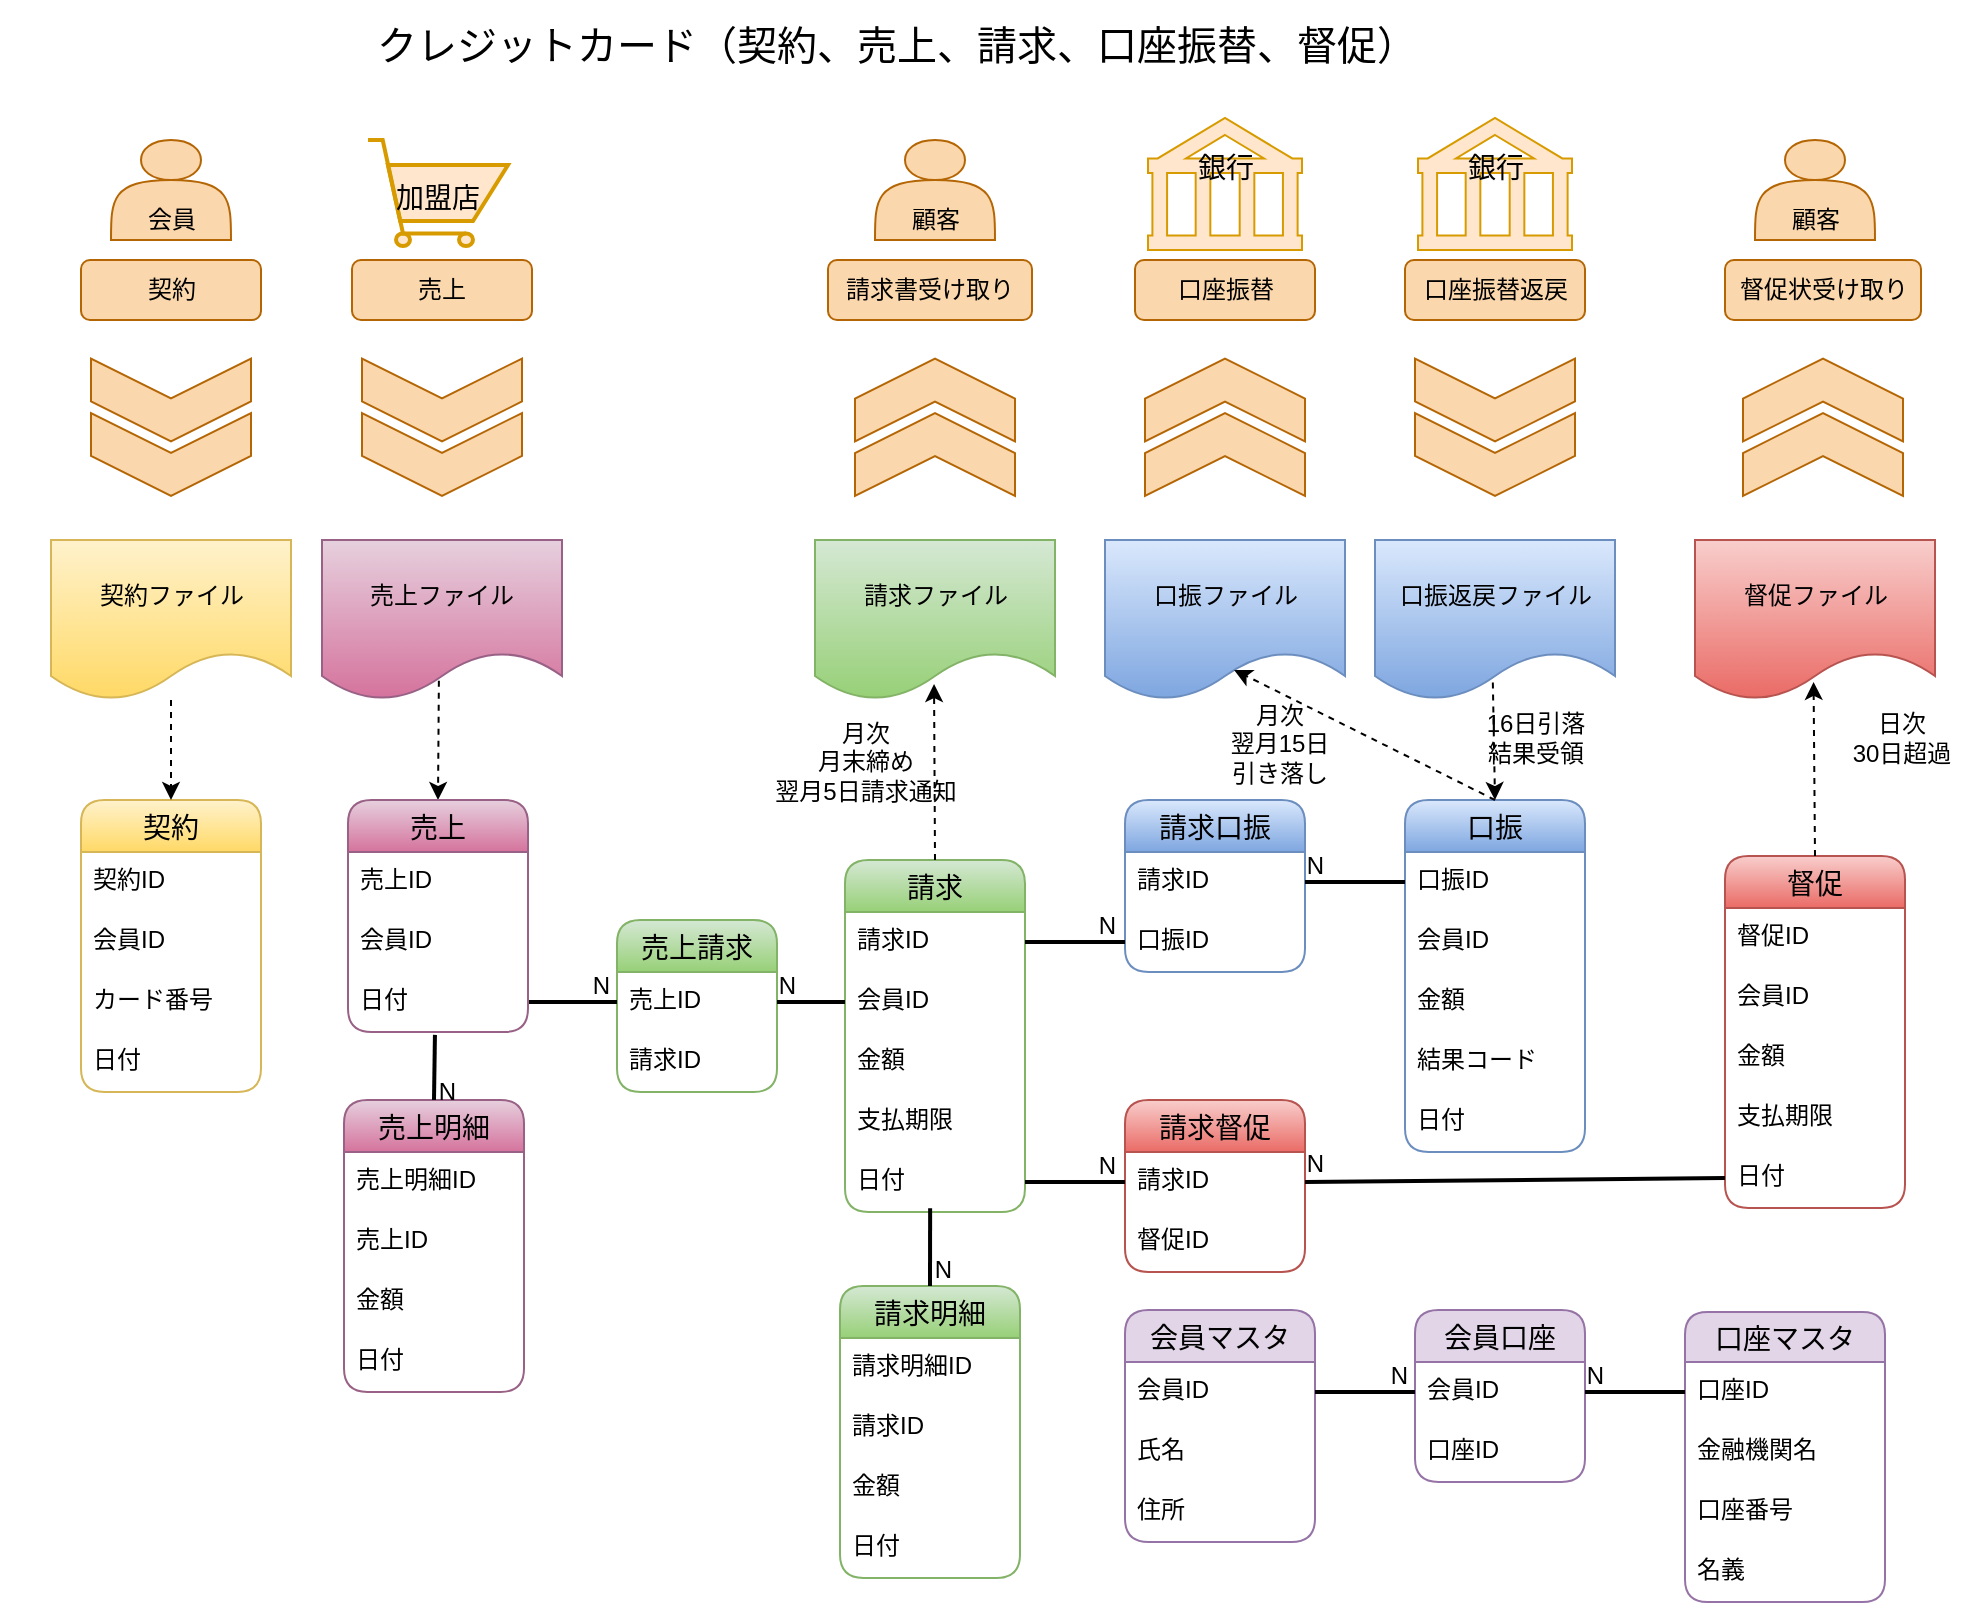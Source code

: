 <mxfile>
    <diagram id="yGmV4a3jAjI65rgRJ6Fj" name="Page-1">
        <mxGraphModel dx="1857" dy="509" grid="0" gridSize="10" guides="1" tooltips="1" connect="1" arrows="1" fold="1" page="1" pageScale="1" pageWidth="1100" pageHeight="850" background="#FFFFFF" math="0" shadow="0">
            <root>
                <mxCell id="0"/>
                <mxCell id="1" parent="0"/>
                <mxCell id="2" value="契約" style="swimlane;fontStyle=0;childLayout=stackLayout;horizontal=1;startSize=26;horizontalStack=0;resizeParent=1;resizeParentMax=0;resizeLast=0;collapsible=1;marginBottom=0;align=center;fontSize=14;rounded=1;fillColor=#fff2cc;gradientColor=#ffd966;strokeColor=#d6b656;fontColor=#000000;" parent="1" vertex="1">
                    <mxGeometry x="37.5" y="418" width="90" height="146" as="geometry"/>
                </mxCell>
                <mxCell id="3" value="契約ID&#xa;" style="text;spacingLeft=4;spacingRight=4;overflow=hidden;rotatable=0;points=[[0,0.5],[1,0.5]];portConstraint=eastwest;fontSize=12;rounded=1;fontColor=#000000;" parent="2" vertex="1">
                    <mxGeometry y="26" width="90" height="30" as="geometry"/>
                </mxCell>
                <mxCell id="152" value="会員ID" style="text;spacingLeft=4;spacingRight=4;overflow=hidden;rotatable=0;points=[[0,0.5],[1,0.5]];portConstraint=eastwest;fontSize=12;rounded=1;fontColor=#000000;" parent="2" vertex="1">
                    <mxGeometry y="56" width="90" height="30" as="geometry"/>
                </mxCell>
                <mxCell id="179" value="カード番号" style="text;spacingLeft=4;spacingRight=4;overflow=hidden;rotatable=0;points=[[0,0.5],[1,0.5]];portConstraint=eastwest;fontSize=12;rounded=1;fontColor=#000000;" parent="2" vertex="1">
                    <mxGeometry y="86" width="90" height="30" as="geometry"/>
                </mxCell>
                <mxCell id="21" value="日付" style="text;spacingLeft=4;spacingRight=4;overflow=hidden;rotatable=0;points=[[0,0.5],[1,0.5]];portConstraint=eastwest;fontSize=12;rounded=1;fontColor=#000000;" parent="2" vertex="1">
                    <mxGeometry y="116" width="90" height="30" as="geometry"/>
                </mxCell>
                <mxCell id="13" value="売上請求" style="swimlane;fontStyle=0;childLayout=stackLayout;horizontal=1;startSize=26;horizontalStack=0;resizeParent=1;resizeParentMax=0;resizeLast=0;collapsible=1;marginBottom=0;align=center;fontSize=14;rounded=1;fillColor=#d5e8d4;gradientColor=#97d077;strokeColor=#82b366;fontColor=#000000;" parent="1" vertex="1">
                    <mxGeometry x="305.5" y="478" width="80" height="86" as="geometry"/>
                </mxCell>
                <mxCell id="14" value="売上ID" style="text;strokeColor=none;fillColor=none;spacingLeft=4;spacingRight=4;overflow=hidden;rotatable=0;points=[[0,0.5],[1,0.5]];portConstraint=eastwest;fontSize=12;rounded=1;fontColor=#000000;" parent="13" vertex="1">
                    <mxGeometry y="26" width="80" height="30" as="geometry"/>
                </mxCell>
                <mxCell id="15" value="請求ID" style="text;strokeColor=none;fillColor=none;spacingLeft=4;spacingRight=4;overflow=hidden;rotatable=0;points=[[0,0.5],[1,0.5]];portConstraint=eastwest;fontSize=12;rounded=1;fontColor=#000000;" parent="13" vertex="1">
                    <mxGeometry y="56" width="80" height="30" as="geometry"/>
                </mxCell>
                <mxCell id="17" value="請求" style="swimlane;fontStyle=0;childLayout=stackLayout;horizontal=1;startSize=26;horizontalStack=0;resizeParent=1;resizeParentMax=0;resizeLast=0;collapsible=1;marginBottom=0;align=center;fontSize=14;rounded=1;fillColor=#d5e8d4;gradientColor=#97d077;strokeColor=#82b366;fontColor=#000000;" parent="1" vertex="1">
                    <mxGeometry x="419.5" y="448" width="90" height="176" as="geometry"/>
                </mxCell>
                <mxCell id="18" value="請求ID" style="text;strokeColor=none;fillColor=none;spacingLeft=4;spacingRight=4;overflow=hidden;rotatable=0;points=[[0,0.5],[1,0.5]];portConstraint=eastwest;fontSize=12;rounded=1;fontColor=#000000;" parent="17" vertex="1">
                    <mxGeometry y="26" width="90" height="30" as="geometry"/>
                </mxCell>
                <mxCell id="71" value="会員ID" style="text;strokeColor=none;fillColor=none;spacingLeft=4;spacingRight=4;overflow=hidden;rotatable=0;points=[[0,0.5],[1,0.5]];portConstraint=eastwest;fontSize=12;rounded=1;fontColor=#000000;" parent="17" vertex="1">
                    <mxGeometry y="56" width="90" height="30" as="geometry"/>
                </mxCell>
                <mxCell id="72" value="金額" style="text;strokeColor=none;fillColor=none;spacingLeft=4;spacingRight=4;overflow=hidden;rotatable=0;points=[[0,0.5],[1,0.5]];portConstraint=eastwest;fontSize=12;rounded=1;fontColor=#000000;" parent="17" vertex="1">
                    <mxGeometry y="86" width="90" height="30" as="geometry"/>
                </mxCell>
                <mxCell id="74" value="支払期限" style="text;strokeColor=none;fillColor=none;spacingLeft=4;spacingRight=4;overflow=hidden;rotatable=0;points=[[0,0.5],[1,0.5]];portConstraint=eastwest;fontSize=12;rounded=1;fontColor=#000000;" parent="17" vertex="1">
                    <mxGeometry y="116" width="90" height="30" as="geometry"/>
                </mxCell>
                <mxCell id="19" value="日付" style="text;strokeColor=none;fillColor=none;spacingLeft=4;spacingRight=4;overflow=hidden;rotatable=0;points=[[0,0.5],[1,0.5]];portConstraint=eastwest;fontSize=12;rounded=1;fontColor=#000000;" parent="17" vertex="1">
                    <mxGeometry y="146" width="90" height="30" as="geometry"/>
                </mxCell>
                <mxCell id="27" value="口振" style="swimlane;fontStyle=0;childLayout=stackLayout;horizontal=1;startSize=26;horizontalStack=0;resizeParent=1;resizeParentMax=0;resizeLast=0;collapsible=1;marginBottom=0;align=center;fontSize=14;rounded=1;fillColor=#dae8fc;gradientColor=#7ea6e0;strokeColor=#6c8ebf;fontColor=#000000;" parent="1" vertex="1">
                    <mxGeometry x="699.5" y="418" width="90" height="176" as="geometry"/>
                </mxCell>
                <mxCell id="28" value="口振ID" style="text;strokeColor=none;fillColor=none;spacingLeft=4;spacingRight=4;overflow=hidden;rotatable=0;points=[[0,0.5],[1,0.5]];portConstraint=eastwest;fontSize=12;rounded=1;fontColor=#000000;" parent="27" vertex="1">
                    <mxGeometry y="26" width="90" height="30" as="geometry"/>
                </mxCell>
                <mxCell id="73" value="会員ID" style="text;strokeColor=none;fillColor=none;spacingLeft=4;spacingRight=4;overflow=hidden;rotatable=0;points=[[0,0.5],[1,0.5]];portConstraint=eastwest;fontSize=12;rounded=1;fontColor=#000000;" parent="27" vertex="1">
                    <mxGeometry y="56" width="90" height="30" as="geometry"/>
                </mxCell>
                <mxCell id="29" value="金額" style="text;strokeColor=none;fillColor=none;spacingLeft=4;spacingRight=4;overflow=hidden;rotatable=0;points=[[0,0.5],[1,0.5]];portConstraint=eastwest;fontSize=12;rounded=1;fontColor=#000000;" parent="27" vertex="1">
                    <mxGeometry y="86" width="90" height="30" as="geometry"/>
                </mxCell>
                <mxCell id="164" value="結果コード" style="text;strokeColor=none;fillColor=none;spacingLeft=4;spacingRight=4;overflow=hidden;rotatable=0;points=[[0,0.5],[1,0.5]];portConstraint=eastwest;fontSize=12;rounded=1;fontColor=#000000;" parent="27" vertex="1">
                    <mxGeometry y="116" width="90" height="30" as="geometry"/>
                </mxCell>
                <mxCell id="30" value="日付" style="text;strokeColor=none;fillColor=none;spacingLeft=4;spacingRight=4;overflow=hidden;rotatable=0;points=[[0,0.5],[1,0.5]];portConstraint=eastwest;fontSize=12;rounded=1;fontColor=#000000;" parent="27" vertex="1">
                    <mxGeometry y="146" width="90" height="30" as="geometry"/>
                </mxCell>
                <mxCell id="32" value="会員マスタ" style="swimlane;fontStyle=0;childLayout=stackLayout;horizontal=1;startSize=26;horizontalStack=0;resizeParent=1;resizeParentMax=0;resizeLast=0;collapsible=1;marginBottom=0;align=center;fontSize=14;rounded=1;strokeColor=#9673a6;fillColor=#e1d5e7;fontColor=#000000;" parent="1" vertex="1">
                    <mxGeometry x="559.5" y="673" width="95" height="116" as="geometry"/>
                </mxCell>
                <mxCell id="33" value="会員ID" style="text;strokeColor=none;fillColor=none;spacingLeft=4;spacingRight=4;overflow=hidden;rotatable=0;points=[[0,0.5],[1,0.5]];portConstraint=eastwest;fontSize=12;rounded=1;fontColor=#000000;" parent="32" vertex="1">
                    <mxGeometry y="26" width="95" height="30" as="geometry"/>
                </mxCell>
                <mxCell id="122" value="氏名" style="text;strokeColor=none;fillColor=none;spacingLeft=4;spacingRight=4;overflow=hidden;rotatable=0;points=[[0,0.5],[1,0.5]];portConstraint=eastwest;fontSize=12;rounded=1;fontColor=#000000;" parent="32" vertex="1">
                    <mxGeometry y="56" width="95" height="30" as="geometry"/>
                </mxCell>
                <mxCell id="34" value="住所" style="text;strokeColor=none;fillColor=none;spacingLeft=4;spacingRight=4;overflow=hidden;rotatable=0;points=[[0,0.5],[1,0.5]];portConstraint=eastwest;fontSize=12;rounded=1;fontColor=#000000;" parent="32" vertex="1">
                    <mxGeometry y="86" width="95" height="30" as="geometry"/>
                </mxCell>
                <mxCell id="45" style="edgeStyle=none;rounded=1;html=1;entryX=0.5;entryY=0;entryDx=0;entryDy=0;dashed=1;fontColor=#000000;strokeColor=#000000;" parent="1" source="42" target="2" edge="1">
                    <mxGeometry relative="1" as="geometry"/>
                </mxCell>
                <mxCell id="42" value="契約ファイル" style="shape=document;whiteSpace=wrap;html=1;boundedLbl=1;rounded=1;fillColor=#fff2cc;gradientColor=#ffd966;strokeColor=#d6b656;fontColor=#000000;" parent="1" vertex="1">
                    <mxGeometry x="22.5" y="288" width="120" height="80" as="geometry"/>
                </mxCell>
                <mxCell id="43" value="請求ファイル" style="shape=document;whiteSpace=wrap;html=1;boundedLbl=1;rounded=1;fillColor=#d5e8d4;gradientColor=#97d077;strokeColor=#82b366;fontColor=#000000;" parent="1" vertex="1">
                    <mxGeometry x="404.5" y="288" width="120" height="80" as="geometry"/>
                </mxCell>
                <mxCell id="44" value="口振返戻ファイル" style="shape=document;whiteSpace=wrap;html=1;boundedLbl=1;rounded=1;fillColor=#dae8fc;gradientColor=#7ea6e0;strokeColor=#6c8ebf;fontColor=#000000;" parent="1" vertex="1">
                    <mxGeometry x="684.5" y="288" width="120" height="80" as="geometry"/>
                </mxCell>
                <mxCell id="51" value="" style="endArrow=none;html=1;rounded=0;exitX=0;exitY=0.5;exitDx=0;exitDy=0;entryX=1;entryY=0.5;entryDx=0;entryDy=0;fontColor=#000000;strokeWidth=2;strokeColor=#000000;" parent="1" source="71" target="14" edge="1">
                    <mxGeometry relative="1" as="geometry">
                        <mxPoint x="509.5" y="460.41" as="sourcePoint"/>
                        <mxPoint x="449.5" y="460.41" as="targetPoint"/>
                    </mxGeometry>
                </mxCell>
                <mxCell id="52" value="N" style="resizable=0;html=1;align=right;verticalAlign=bottom;rounded=1;direction=south;fontColor=#000000;" parent="51" connectable="0" vertex="1">
                    <mxGeometry x="1" relative="1" as="geometry">
                        <mxPoint x="10" as="offset"/>
                    </mxGeometry>
                </mxCell>
                <mxCell id="58" value="" style="endArrow=none;html=1;rounded=0;exitX=1;exitY=0.5;exitDx=0;exitDy=0;entryX=0;entryY=0.5;entryDx=0;entryDy=0;fontColor=#000000;strokeWidth=2;strokeColor=#000000;" parent="1" target="14" edge="1">
                    <mxGeometry relative="1" as="geometry">
                        <mxPoint x="261" y="519" as="sourcePoint"/>
                        <mxPoint x="289.5" y="458" as="targetPoint"/>
                    </mxGeometry>
                </mxCell>
                <mxCell id="59" value="N" style="resizable=0;html=1;align=right;verticalAlign=bottom;rounded=1;fontColor=#000000;" parent="58" connectable="0" vertex="1">
                    <mxGeometry x="1" relative="1" as="geometry">
                        <mxPoint x="-3" as="offset"/>
                    </mxGeometry>
                </mxCell>
                <mxCell id="60" value="請求口振" style="swimlane;fontStyle=0;childLayout=stackLayout;horizontal=1;startSize=26;horizontalStack=0;resizeParent=1;resizeParentMax=0;resizeLast=0;collapsible=1;marginBottom=0;align=center;fontSize=14;rounded=1;fillColor=#dae8fc;gradientColor=#7ea6e0;strokeColor=#6c8ebf;fontColor=#000000;" parent="1" vertex="1">
                    <mxGeometry x="559.5" y="418" width="90" height="86" as="geometry"/>
                </mxCell>
                <mxCell id="61" value="請求ID" style="text;strokeColor=none;fillColor=none;spacingLeft=4;spacingRight=4;overflow=hidden;rotatable=0;points=[[0,0.5],[1,0.5]];portConstraint=eastwest;fontSize=12;rounded=1;fontColor=#000000;" parent="60" vertex="1">
                    <mxGeometry y="26" width="90" height="30" as="geometry"/>
                </mxCell>
                <mxCell id="62" value="口振ID" style="text;strokeColor=none;fillColor=none;spacingLeft=4;spacingRight=4;overflow=hidden;rotatable=0;points=[[0,0.5],[1,0.5]];portConstraint=eastwest;fontSize=12;rounded=1;fontColor=#000000;" parent="60" vertex="1">
                    <mxGeometry y="56" width="90" height="30" as="geometry"/>
                </mxCell>
                <mxCell id="65" style="edgeStyle=none;rounded=1;html=1;dashed=1;entryX=0.496;entryY=0.9;entryDx=0;entryDy=0;entryPerimeter=0;exitX=0.5;exitY=0;exitDx=0;exitDy=0;fontColor=#000000;strokeColor=#000000;" parent="1" source="17" target="43" edge="1">
                    <mxGeometry relative="1" as="geometry">
                        <mxPoint x="599.5" y="358" as="sourcePoint"/>
                        <mxPoint x="439.5" y="418" as="targetPoint"/>
                    </mxGeometry>
                </mxCell>
                <mxCell id="66" style="edgeStyle=none;rounded=1;html=1;entryX=0.5;entryY=0;entryDx=0;entryDy=0;dashed=1;exitX=0.491;exitY=0.89;exitDx=0;exitDy=0;exitPerimeter=0;fontColor=#000000;strokeColor=#000000;" parent="1" source="44" target="27" edge="1">
                    <mxGeometry relative="1" as="geometry">
                        <mxPoint x="698.32" y="358" as="sourcePoint"/>
                        <mxPoint x="698.32" y="438" as="targetPoint"/>
                    </mxGeometry>
                </mxCell>
                <mxCell id="67" value="" style="endArrow=none;html=1;rounded=0;exitX=1;exitY=0.5;exitDx=0;exitDy=0;entryX=0;entryY=0.5;entryDx=0;entryDy=0;fontColor=#000000;strokeWidth=2;strokeColor=#000000;" parent="1" source="18" target="62" edge="1">
                    <mxGeometry relative="1" as="geometry">
                        <mxPoint x="679.5" y="628" as="sourcePoint"/>
                        <mxPoint x="749.5" y="618" as="targetPoint"/>
                    </mxGeometry>
                </mxCell>
                <mxCell id="68" value="N" style="resizable=0;html=1;align=right;verticalAlign=bottom;rounded=1;fontColor=#000000;" parent="67" connectable="0" vertex="1">
                    <mxGeometry x="1" relative="1" as="geometry">
                        <mxPoint x="-4" as="offset"/>
                    </mxGeometry>
                </mxCell>
                <mxCell id="69" value="" style="endArrow=none;html=1;rounded=0;entryX=1;entryY=0.5;entryDx=0;entryDy=0;exitX=0;exitY=0.5;exitDx=0;exitDy=0;fontColor=#000000;strokeWidth=2;strokeColor=#000000;" parent="1" source="28" target="61" edge="1">
                    <mxGeometry relative="1" as="geometry">
                        <mxPoint x="769.5" y="662" as="sourcePoint"/>
                        <mxPoint x="539.5" y="523" as="targetPoint"/>
                    </mxGeometry>
                </mxCell>
                <mxCell id="70" value="N" style="resizable=0;html=1;align=right;verticalAlign=bottom;rounded=1;direction=south;fontColor=#000000;" parent="69" connectable="0" vertex="1">
                    <mxGeometry x="1" relative="1" as="geometry">
                        <mxPoint x="10" as="offset"/>
                    </mxGeometry>
                </mxCell>
                <mxCell id="75" value="口座マスタ" style="swimlane;fontStyle=0;childLayout=stackLayout;horizontal=1;startSize=25;horizontalStack=0;resizeParent=1;resizeParentMax=0;resizeLast=0;collapsible=1;marginBottom=0;align=center;fontSize=14;rounded=1;strokeColor=#9673a6;fillColor=#e1d5e7;fontColor=#000000;" parent="1" vertex="1">
                    <mxGeometry x="839.5" y="674" width="100" height="145" as="geometry"/>
                </mxCell>
                <mxCell id="76" value="口座ID" style="text;strokeColor=none;fillColor=none;spacingLeft=4;spacingRight=4;overflow=hidden;rotatable=0;points=[[0,0.5],[1,0.5]];portConstraint=eastwest;fontSize=12;rounded=1;fontColor=#000000;" parent="75" vertex="1">
                    <mxGeometry y="25" width="100" height="30" as="geometry"/>
                </mxCell>
                <mxCell id="81" value="金融機関名" style="text;strokeColor=none;fillColor=none;spacingLeft=4;spacingRight=4;overflow=hidden;rotatable=0;points=[[0,0.5],[1,0.5]];portConstraint=eastwest;fontSize=12;rounded=1;fontColor=#000000;" parent="75" vertex="1">
                    <mxGeometry y="55" width="100" height="30" as="geometry"/>
                </mxCell>
                <mxCell id="85" value="口座番号" style="text;strokeColor=none;fillColor=none;spacingLeft=4;spacingRight=4;overflow=hidden;rotatable=0;points=[[0,0.5],[1,0.5]];portConstraint=eastwest;fontSize=12;rounded=1;fontColor=#000000;" parent="75" vertex="1">
                    <mxGeometry y="85" width="100" height="30" as="geometry"/>
                </mxCell>
                <mxCell id="77" value="名義" style="text;strokeColor=none;fillColor=none;spacingLeft=4;spacingRight=4;overflow=hidden;rotatable=0;points=[[0,0.5],[1,0.5]];portConstraint=eastwest;fontSize=12;rounded=1;fontColor=#000000;" parent="75" vertex="1">
                    <mxGeometry y="115" width="100" height="30" as="geometry"/>
                </mxCell>
                <mxCell id="82" value="会員口座" style="swimlane;fontStyle=0;childLayout=stackLayout;horizontal=1;startSize=26;horizontalStack=0;resizeParent=1;resizeParentMax=0;resizeLast=0;collapsible=1;marginBottom=0;align=center;fontSize=14;rounded=1;strokeColor=#9673a6;fillColor=#e1d5e7;fontColor=#000000;" parent="1" vertex="1">
                    <mxGeometry x="704.5" y="673" width="85" height="86" as="geometry"/>
                </mxCell>
                <mxCell id="83" value="会員ID" style="text;strokeColor=none;fillColor=none;spacingLeft=4;spacingRight=4;overflow=hidden;rotatable=0;points=[[0,0.5],[1,0.5]];portConstraint=eastwest;fontSize=12;rounded=1;fontColor=#000000;" parent="82" vertex="1">
                    <mxGeometry y="26" width="85" height="30" as="geometry"/>
                </mxCell>
                <mxCell id="84" value="口座ID" style="text;strokeColor=none;fillColor=none;spacingLeft=4;spacingRight=4;overflow=hidden;rotatable=0;points=[[0,0.5],[1,0.5]];portConstraint=eastwest;fontSize=12;rounded=1;fontColor=#000000;" parent="82" vertex="1">
                    <mxGeometry y="56" width="85" height="30" as="geometry"/>
                </mxCell>
                <mxCell id="86" value="" style="endArrow=none;html=1;rounded=0;fontColor=#000000;entryX=0;entryY=0.5;entryDx=0;entryDy=0;exitX=1;exitY=0.5;exitDx=0;exitDy=0;strokeWidth=2;strokeColor=#000000;" parent="1" source="33" target="83" edge="1">
                    <mxGeometry relative="1" as="geometry">
                        <mxPoint x="373.5" y="703" as="sourcePoint"/>
                        <mxPoint x="533.5" y="703" as="targetPoint"/>
                    </mxGeometry>
                </mxCell>
                <mxCell id="87" value="N" style="resizable=0;html=1;align=right;verticalAlign=bottom;fontColor=#000000;" parent="86" connectable="0" vertex="1">
                    <mxGeometry x="1" relative="1" as="geometry">
                        <mxPoint x="-3" as="offset"/>
                    </mxGeometry>
                </mxCell>
                <mxCell id="88" value="" style="endArrow=none;html=1;rounded=0;exitX=0;exitY=0.5;exitDx=0;exitDy=0;entryX=1;entryY=0.5;entryDx=0;entryDy=0;fontColor=#000000;strokeWidth=2;strokeColor=#000000;" parent="1" source="76" target="83" edge="1">
                    <mxGeometry relative="1" as="geometry">
                        <mxPoint x="643.5" y="798" as="sourcePoint"/>
                        <mxPoint x="553.5" y="768" as="targetPoint"/>
                    </mxGeometry>
                </mxCell>
                <mxCell id="89" value="N" style="resizable=0;html=1;align=right;verticalAlign=bottom;rounded=1;direction=south;fontColor=#000000;" parent="88" connectable="0" vertex="1">
                    <mxGeometry x="1" relative="1" as="geometry">
                        <mxPoint x="10" as="offset"/>
                    </mxGeometry>
                </mxCell>
                <mxCell id="90" value="督促" style="swimlane;fontStyle=0;childLayout=stackLayout;horizontal=1;startSize=26;horizontalStack=0;resizeParent=1;resizeParentMax=0;resizeLast=0;collapsible=1;marginBottom=0;align=center;fontSize=14;rounded=1;fillColor=#f8cecc;gradientColor=#ea6b66;strokeColor=#b85450;fontColor=#000000;" parent="1" vertex="1">
                    <mxGeometry x="859.5" y="446" width="90" height="176" as="geometry"/>
                </mxCell>
                <mxCell id="91" value="督促ID" style="text;strokeColor=none;fillColor=none;spacingLeft=4;spacingRight=4;overflow=hidden;rotatable=0;points=[[0,0.5],[1,0.5]];portConstraint=eastwest;fontSize=12;rounded=1;fontColor=#000000;" parent="90" vertex="1">
                    <mxGeometry y="26" width="90" height="30" as="geometry"/>
                </mxCell>
                <mxCell id="92" value="会員ID" style="text;strokeColor=none;fillColor=none;spacingLeft=4;spacingRight=4;overflow=hidden;rotatable=0;points=[[0,0.5],[1,0.5]];portConstraint=eastwest;fontSize=12;rounded=1;fontColor=#000000;" parent="90" vertex="1">
                    <mxGeometry y="56" width="90" height="30" as="geometry"/>
                </mxCell>
                <mxCell id="93" value="金額" style="text;strokeColor=none;fillColor=none;spacingLeft=4;spacingRight=4;overflow=hidden;rotatable=0;points=[[0,0.5],[1,0.5]];portConstraint=eastwest;fontSize=12;rounded=1;fontColor=#000000;" parent="90" vertex="1">
                    <mxGeometry y="86" width="90" height="30" as="geometry"/>
                </mxCell>
                <mxCell id="94" value="支払期限" style="text;strokeColor=none;fillColor=none;spacingLeft=4;spacingRight=4;overflow=hidden;rotatable=0;points=[[0,0.5],[1,0.5]];portConstraint=eastwest;fontSize=12;rounded=1;fontColor=#000000;" parent="90" vertex="1">
                    <mxGeometry y="116" width="90" height="30" as="geometry"/>
                </mxCell>
                <mxCell id="95" value="日付" style="text;strokeColor=none;fillColor=none;spacingLeft=4;spacingRight=4;overflow=hidden;rotatable=0;points=[[0,0.5],[1,0.5]];portConstraint=eastwest;fontSize=12;rounded=1;fontColor=#000000;" parent="90" vertex="1">
                    <mxGeometry y="146" width="90" height="30" as="geometry"/>
                </mxCell>
                <mxCell id="96" value="督促ファイル" style="shape=document;whiteSpace=wrap;html=1;boundedLbl=1;rounded=1;fillColor=#f8cecc;gradientColor=#ea6b66;strokeColor=#b85450;fontColor=#000000;" parent="1" vertex="1">
                    <mxGeometry x="844.5" y="288" width="120" height="80" as="geometry"/>
                </mxCell>
                <mxCell id="97" style="edgeStyle=none;rounded=1;html=1;dashed=1;exitX=0.5;exitY=0;exitDx=0;exitDy=0;entryX=0.494;entryY=0.887;entryDx=0;entryDy=0;entryPerimeter=0;fontColor=#000000;strokeColor=#000000;" parent="1" source="90" target="96" edge="1">
                    <mxGeometry relative="1" as="geometry">
                        <mxPoint x="474.5" y="428" as="sourcePoint"/>
                        <mxPoint x="914.5" y="370" as="targetPoint"/>
                    </mxGeometry>
                </mxCell>
                <mxCell id="98" value="請求督促" style="swimlane;fontStyle=0;childLayout=stackLayout;horizontal=1;startSize=26;horizontalStack=0;resizeParent=1;resizeParentMax=0;resizeLast=0;collapsible=1;marginBottom=0;align=center;fontSize=14;rounded=1;fillColor=#f8cecc;gradientColor=#ea6b66;strokeColor=#b85450;fontColor=#000000;" parent="1" vertex="1">
                    <mxGeometry x="559.5" y="568" width="90" height="86" as="geometry"/>
                </mxCell>
                <mxCell id="99" value="請求ID" style="text;strokeColor=none;fillColor=none;spacingLeft=4;spacingRight=4;overflow=hidden;rotatable=0;points=[[0,0.5],[1,0.5]];portConstraint=eastwest;fontSize=12;rounded=1;fontColor=#000000;" parent="98" vertex="1">
                    <mxGeometry y="26" width="90" height="30" as="geometry"/>
                </mxCell>
                <mxCell id="100" value="督促ID" style="text;strokeColor=none;fillColor=none;spacingLeft=4;spacingRight=4;overflow=hidden;rotatable=0;points=[[0,0.5],[1,0.5]];portConstraint=eastwest;fontSize=12;rounded=1;fontColor=#000000;" parent="98" vertex="1">
                    <mxGeometry y="56" width="90" height="30" as="geometry"/>
                </mxCell>
                <mxCell id="101" value="" style="endArrow=none;html=1;rounded=0;entryX=0;entryY=0.5;entryDx=0;entryDy=0;exitX=1;exitY=0.5;exitDx=0;exitDy=0;fontColor=#000000;strokeWidth=2;strokeColor=#000000;" parent="1" source="19" target="99" edge="1">
                    <mxGeometry relative="1" as="geometry">
                        <mxPoint x="509.5" y="577" as="sourcePoint"/>
                        <mxPoint x="569.5" y="578" as="targetPoint"/>
                    </mxGeometry>
                </mxCell>
                <mxCell id="102" value="N" style="resizable=0;html=1;align=right;verticalAlign=bottom;rounded=1;fontColor=#000000;" parent="101" connectable="0" vertex="1">
                    <mxGeometry x="1" relative="1" as="geometry">
                        <mxPoint x="-4" as="offset"/>
                    </mxGeometry>
                </mxCell>
                <mxCell id="103" value="" style="endArrow=none;html=1;rounded=0;entryX=1;entryY=0.5;entryDx=0;entryDy=0;exitX=0;exitY=0.5;exitDx=0;exitDy=0;fontColor=#000000;strokeWidth=2;strokeColor=#000000;" parent="1" source="95" target="99" edge="1">
                    <mxGeometry relative="1" as="geometry">
                        <mxPoint x="844.5" y="568" as="sourcePoint"/>
                        <mxPoint x="659.5" y="469" as="targetPoint"/>
                    </mxGeometry>
                </mxCell>
                <mxCell id="104" value="N" style="resizable=0;html=1;align=right;verticalAlign=bottom;rounded=1;direction=south;fontColor=#000000;" parent="103" connectable="0" vertex="1">
                    <mxGeometry x="1" relative="1" as="geometry">
                        <mxPoint x="10" as="offset"/>
                    </mxGeometry>
                </mxCell>
                <mxCell id="125" value="月次&lt;br&gt;月末締め&lt;br&gt;翌月5日請求通知" style="text;html=1;strokeColor=none;fillColor=none;align=center;verticalAlign=middle;whiteSpace=wrap;rounded=0;fontColor=#000000;" parent="1" vertex="1">
                    <mxGeometry x="369.5" y="377" width="120" height="44" as="geometry"/>
                </mxCell>
                <mxCell id="126" value="16日引落&lt;div&gt;結果受領&lt;/div&gt;" style="text;html=1;strokeColor=none;fillColor=none;align=center;verticalAlign=middle;whiteSpace=wrap;rounded=0;fontColor=#000000;" parent="1" vertex="1">
                    <mxGeometry x="734.5" y="372" width="60" height="30" as="geometry"/>
                </mxCell>
                <mxCell id="127" value="日次&lt;br&gt;30日超過" style="text;html=1;strokeColor=none;fillColor=none;align=center;verticalAlign=middle;whiteSpace=wrap;rounded=0;fontColor=#000000;" parent="1" vertex="1">
                    <mxGeometry x="918" y="372" width="60" height="30" as="geometry"/>
                </mxCell>
                <mxCell id="130" value="&lt;div&gt;&lt;br&gt;&lt;/div&gt;&lt;div&gt;&lt;br&gt;&lt;/div&gt;&lt;div&gt;会員&lt;/div&gt;" style="shape=actor;whiteSpace=wrap;html=1;fillColor=#fad7ac;strokeColor=#b46504;fontColor=#000000;" parent="1" vertex="1">
                    <mxGeometry x="52.5" y="88" width="60" height="50" as="geometry"/>
                </mxCell>
                <mxCell id="132" value="&lt;br&gt;&lt;br&gt;顧客" style="shape=actor;whiteSpace=wrap;html=1;fillColor=#fad7ac;strokeColor=#b46504;fontColor=#000000;" parent="1" vertex="1">
                    <mxGeometry x="434.5" y="88" width="60" height="50" as="geometry"/>
                </mxCell>
                <mxCell id="134" value="&lt;br&gt;&lt;br&gt;顧客" style="shape=actor;whiteSpace=wrap;html=1;fillColor=#fad7ac;strokeColor=#b46504;fontColor=#000000;" parent="1" vertex="1">
                    <mxGeometry x="874.5" y="88" width="60" height="50" as="geometry"/>
                </mxCell>
                <mxCell id="135" value="契約" style="rounded=1;whiteSpace=wrap;html=1;fillColor=#fad7ac;strokeColor=#b46504;fontColor=#000000;" parent="1" vertex="1">
                    <mxGeometry x="37.5" y="148" width="90" height="30" as="geometry"/>
                </mxCell>
                <mxCell id="137" value="請求書受け取り" style="rounded=1;whiteSpace=wrap;html=1;fillColor=#fad7ac;strokeColor=#b46504;fontColor=#000000;" parent="1" vertex="1">
                    <mxGeometry x="411" y="148" width="102" height="30" as="geometry"/>
                </mxCell>
                <mxCell id="138" value="口座振替返戻" style="rounded=1;whiteSpace=wrap;html=1;fillColor=#fad7ac;strokeColor=#b46504;fontColor=#000000;" parent="1" vertex="1">
                    <mxGeometry x="699.5" y="148" width="90" height="30" as="geometry"/>
                </mxCell>
                <mxCell id="139" value="督促状受け取り" style="rounded=1;whiteSpace=wrap;html=1;fillColor=#fad7ac;strokeColor=#b46504;fontColor=#000000;" parent="1" vertex="1">
                    <mxGeometry x="859.5" y="148" width="98" height="30" as="geometry"/>
                </mxCell>
                <mxCell id="142" value="" style="shape=step;perimeter=stepPerimeter;whiteSpace=wrap;html=1;fixedSize=1;fillColor=#fad7ac;strokeColor=#b46504;rotation=90;fontColor=#000000;" parent="1" vertex="1">
                    <mxGeometry x="61.75" y="178" width="41.5" height="80" as="geometry"/>
                </mxCell>
                <mxCell id="143" value="" style="shape=step;perimeter=stepPerimeter;whiteSpace=wrap;html=1;fixedSize=1;fillColor=#fad7ac;strokeColor=#b46504;rotation=90;fontColor=#000000;" parent="1" vertex="1">
                    <mxGeometry x="61.75" y="205.25" width="41.5" height="80" as="geometry"/>
                </mxCell>
                <mxCell id="146" value="" style="shape=step;perimeter=stepPerimeter;whiteSpace=wrap;html=1;fixedSize=1;fillColor=#fad7ac;strokeColor=#b46504;rotation=90;flipH=1;fontColor=#000000;" parent="1" vertex="1">
                    <mxGeometry x="443.75" y="178" width="41.5" height="80" as="geometry"/>
                </mxCell>
                <mxCell id="147" value="" style="shape=step;perimeter=stepPerimeter;whiteSpace=wrap;html=1;fixedSize=1;fillColor=#fad7ac;strokeColor=#b46504;rotation=90;flipH=1;fontColor=#000000;" parent="1" vertex="1">
                    <mxGeometry x="443.75" y="205.25" width="41.5" height="80" as="geometry"/>
                </mxCell>
                <mxCell id="148" value="" style="shape=step;perimeter=stepPerimeter;whiteSpace=wrap;html=1;fixedSize=1;fillColor=#fad7ac;strokeColor=#b46504;rotation=90;flipH=1;fontColor=#000000;" parent="1" vertex="1">
                    <mxGeometry x="887.75" y="178" width="41.5" height="80" as="geometry"/>
                </mxCell>
                <mxCell id="149" value="" style="shape=step;perimeter=stepPerimeter;whiteSpace=wrap;html=1;fixedSize=1;fillColor=#fad7ac;strokeColor=#b46504;rotation=90;flipH=1;fontColor=#000000;" parent="1" vertex="1">
                    <mxGeometry x="887.75" y="205.25" width="41.5" height="80" as="geometry"/>
                </mxCell>
                <mxCell id="150" value="" style="shape=step;perimeter=stepPerimeter;whiteSpace=wrap;html=1;fixedSize=1;fillColor=#fad7ac;strokeColor=#b46504;rotation=90;fontColor=#000000;" parent="1" vertex="1">
                    <mxGeometry x="723.75" y="178" width="41.5" height="80" as="geometry"/>
                </mxCell>
                <mxCell id="151" value="" style="shape=step;perimeter=stepPerimeter;whiteSpace=wrap;html=1;fixedSize=1;fillColor=#fad7ac;strokeColor=#b46504;rotation=90;fontColor=#000000;" parent="1" vertex="1">
                    <mxGeometry x="723.75" y="205.25" width="41.5" height="80" as="geometry"/>
                </mxCell>
                <mxCell id="153" value="" style="shape=mxgraph.signs.travel.bank;html=1;pointerEvents=1;fillColor=#ffe6cc;strokeColor=#d79b00;verticalLabelPosition=bottom;verticalAlign=top;align=center;" parent="1" vertex="1">
                    <mxGeometry x="706" y="77" width="77" height="66" as="geometry"/>
                </mxCell>
                <mxCell id="155" value="銀行" style="text;html=1;align=center;verticalAlign=middle;whiteSpace=wrap;rounded=0;fontSize=14;" parent="1" vertex="1">
                    <mxGeometry x="714.5" y="86" width="60" height="32" as="geometry"/>
                </mxCell>
                <mxCell id="156" value="口座振替" style="rounded=1;whiteSpace=wrap;html=1;fillColor=#fad7ac;strokeColor=#b46504;fontColor=#000000;" parent="1" vertex="1">
                    <mxGeometry x="564.5" y="148" width="90" height="30" as="geometry"/>
                </mxCell>
                <mxCell id="157" value="" style="shape=mxgraph.signs.travel.bank;html=1;pointerEvents=1;fillColor=#ffe6cc;strokeColor=#d79b00;verticalLabelPosition=bottom;verticalAlign=top;align=center;" parent="1" vertex="1">
                    <mxGeometry x="571" y="77" width="77" height="66" as="geometry"/>
                </mxCell>
                <mxCell id="158" value="銀行" style="text;html=1;align=center;verticalAlign=middle;whiteSpace=wrap;rounded=0;fontSize=14;" parent="1" vertex="1">
                    <mxGeometry x="579.5" y="86" width="60" height="32" as="geometry"/>
                </mxCell>
                <mxCell id="159" value="" style="shape=step;perimeter=stepPerimeter;whiteSpace=wrap;html=1;fixedSize=1;fillColor=#fad7ac;strokeColor=#b46504;rotation=90;flipH=1;fontColor=#000000;" parent="1" vertex="1">
                    <mxGeometry x="588.75" y="178" width="41.5" height="80" as="geometry"/>
                </mxCell>
                <mxCell id="160" value="" style="shape=step;perimeter=stepPerimeter;whiteSpace=wrap;html=1;fixedSize=1;fillColor=#fad7ac;strokeColor=#b46504;rotation=90;flipH=1;fontColor=#000000;" parent="1" vertex="1">
                    <mxGeometry x="588.75" y="205.25" width="41.5" height="80" as="geometry"/>
                </mxCell>
                <mxCell id="161" value="口振ファイル" style="shape=document;whiteSpace=wrap;html=1;boundedLbl=1;rounded=1;fillColor=#dae8fc;strokeColor=#6c8ebf;gradientColor=#7ea6e0;" parent="1" vertex="1">
                    <mxGeometry x="549.5" y="288" width="120" height="80" as="geometry"/>
                </mxCell>
                <mxCell id="162" style="edgeStyle=none;rounded=1;html=1;dashed=1;entryX=0.538;entryY=0.812;entryDx=0;entryDy=0;entryPerimeter=0;exitX=0.5;exitY=0;exitDx=0;exitDy=0;fontColor=#000000;strokeColor=#000000;" parent="1" source="27" target="161" edge="1">
                    <mxGeometry relative="1" as="geometry">
                        <mxPoint x="474.5" y="428" as="sourcePoint"/>
                        <mxPoint x="474.5" y="370" as="targetPoint"/>
                    </mxGeometry>
                </mxCell>
                <mxCell id="163" value="&lt;div&gt;月次&lt;/div&gt;翌月15日&lt;div&gt;引き落し&lt;/div&gt;" style="text;html=1;strokeColor=none;fillColor=none;align=center;verticalAlign=middle;whiteSpace=wrap;rounded=0;fontColor=#000000;" parent="1" vertex="1">
                    <mxGeometry x="576.5" y="368" width="120" height="44" as="geometry"/>
                </mxCell>
                <mxCell id="165" value="クレジットカード（&lt;span style=&quot;background-color: transparent;&quot;&gt;契約、売上、請求、&lt;/span&gt;&lt;span style=&quot;background-color: transparent;&quot;&gt;口座振替、督促）&lt;/span&gt;" style="text;html=1;align=center;verticalAlign=middle;whiteSpace=wrap;rounded=0;fontSize=20;" parent="1" vertex="1">
                    <mxGeometry x="170" y="18" width="551" height="43" as="geometry"/>
                </mxCell>
                <mxCell id="166" value="売上ファイル" style="shape=document;whiteSpace=wrap;html=1;boundedLbl=1;rounded=1;fillColor=#e6d0de;strokeColor=#996185;gradientColor=#d5739d;" parent="1" vertex="1">
                    <mxGeometry x="158" y="288" width="120" height="80" as="geometry"/>
                </mxCell>
                <mxCell id="168" value="売上" style="rounded=1;whiteSpace=wrap;html=1;fillColor=#fad7ac;strokeColor=#b46504;fontColor=#000000;" parent="1" vertex="1">
                    <mxGeometry x="173" y="148" width="90" height="30" as="geometry"/>
                </mxCell>
                <mxCell id="169" value="" style="shape=step;perimeter=stepPerimeter;whiteSpace=wrap;html=1;fixedSize=1;fillColor=#fad7ac;strokeColor=#b46504;rotation=90;fontColor=#000000;" parent="1" vertex="1">
                    <mxGeometry x="197.25" y="178" width="41.5" height="80" as="geometry"/>
                </mxCell>
                <mxCell id="170" value="" style="shape=step;perimeter=stepPerimeter;whiteSpace=wrap;html=1;fixedSize=1;fillColor=#fad7ac;strokeColor=#b46504;rotation=90;fontColor=#000000;" parent="1" vertex="1">
                    <mxGeometry x="197.25" y="205.25" width="41.5" height="80" as="geometry"/>
                </mxCell>
                <mxCell id="171" value="" style="html=1;verticalLabelPosition=bottom;align=center;labelBackgroundColor=#ffffff;verticalAlign=top;strokeWidth=2;strokeColor=#d79b00;shadow=0;dashed=0;shape=mxgraph.ios7.icons.shopping_cart;fillColor=#ffe6cc;" parent="1" vertex="1">
                    <mxGeometry x="181" y="88" width="70" height="53" as="geometry"/>
                </mxCell>
                <mxCell id="172" value="加盟店" style="text;html=1;align=center;verticalAlign=middle;whiteSpace=wrap;rounded=0;fontSize=14;" parent="1" vertex="1">
                    <mxGeometry x="186" y="101" width="60" height="32" as="geometry"/>
                </mxCell>
                <mxCell id="173" style="edgeStyle=none;rounded=1;html=1;dashed=1;fontColor=#000000;strokeColor=#000000;exitX=0.487;exitY=0.879;exitDx=0;exitDy=0;exitPerimeter=0;entryX=0.5;entryY=0;entryDx=0;entryDy=0;" parent="1" source="166" target="174" edge="1">
                    <mxGeometry relative="1" as="geometry">
                        <mxPoint x="215.5" y="371" as="sourcePoint"/>
                        <mxPoint x="216" y="415" as="targetPoint"/>
                    </mxGeometry>
                </mxCell>
                <mxCell id="174" value="売上" style="swimlane;fontStyle=0;childLayout=stackLayout;horizontal=1;startSize=26;horizontalStack=0;resizeParent=1;resizeParentMax=0;resizeLast=0;collapsible=1;marginBottom=0;align=center;fontSize=14;rounded=1;fillColor=#e6d0de;gradientColor=#d5739d;strokeColor=#996185;" parent="1" vertex="1">
                    <mxGeometry x="171" y="418" width="90" height="116" as="geometry"/>
                </mxCell>
                <mxCell id="175" value="売上ID" style="text;spacingLeft=4;spacingRight=4;overflow=hidden;rotatable=0;points=[[0,0.5],[1,0.5]];portConstraint=eastwest;fontSize=12;rounded=1;fontColor=#000000;" parent="174" vertex="1">
                    <mxGeometry y="26" width="90" height="30" as="geometry"/>
                </mxCell>
                <mxCell id="176" value="会員ID" style="text;spacingLeft=4;spacingRight=4;overflow=hidden;rotatable=0;points=[[0,0.5],[1,0.5]];portConstraint=eastwest;fontSize=12;rounded=1;fontColor=#000000;" parent="174" vertex="1">
                    <mxGeometry y="56" width="90" height="30" as="geometry"/>
                </mxCell>
                <mxCell id="178" value="日付" style="text;spacingLeft=4;spacingRight=4;overflow=hidden;rotatable=0;points=[[0,0.5],[1,0.5]];portConstraint=eastwest;fontSize=12;rounded=1;fontColor=#000000;" parent="174" vertex="1">
                    <mxGeometry y="86" width="90" height="30" as="geometry"/>
                </mxCell>
                <mxCell id="180" value="請求明細" style="swimlane;fontStyle=0;childLayout=stackLayout;horizontal=1;startSize=26;horizontalStack=0;resizeParent=1;resizeParentMax=0;resizeLast=0;collapsible=1;marginBottom=0;align=center;fontSize=14;rounded=1;fillColor=#d5e8d4;gradientColor=#97d077;strokeColor=#82b366;fontColor=#000000;" parent="1" vertex="1">
                    <mxGeometry x="417" y="661" width="90" height="146" as="geometry"/>
                </mxCell>
                <mxCell id="181" value="請求明細ID" style="text;strokeColor=none;fillColor=none;spacingLeft=4;spacingRight=4;overflow=hidden;rotatable=0;points=[[0,0.5],[1,0.5]];portConstraint=eastwest;fontSize=12;rounded=1;fontColor=#000000;" parent="180" vertex="1">
                    <mxGeometry y="26" width="90" height="30" as="geometry"/>
                </mxCell>
                <mxCell id="182" value="請求ID" style="text;strokeColor=none;fillColor=none;spacingLeft=4;spacingRight=4;overflow=hidden;rotatable=0;points=[[0,0.5],[1,0.5]];portConstraint=eastwest;fontSize=12;rounded=1;fontColor=#000000;" parent="180" vertex="1">
                    <mxGeometry y="56" width="90" height="30" as="geometry"/>
                </mxCell>
                <mxCell id="183" value="金額" style="text;strokeColor=none;fillColor=none;spacingLeft=4;spacingRight=4;overflow=hidden;rotatable=0;points=[[0,0.5],[1,0.5]];portConstraint=eastwest;fontSize=12;rounded=1;fontColor=#000000;" parent="180" vertex="1">
                    <mxGeometry y="86" width="90" height="30" as="geometry"/>
                </mxCell>
                <mxCell id="185" value="日付" style="text;strokeColor=none;fillColor=none;spacingLeft=4;spacingRight=4;overflow=hidden;rotatable=0;points=[[0,0.5],[1,0.5]];portConstraint=eastwest;fontSize=12;rounded=1;fontColor=#000000;" parent="180" vertex="1">
                    <mxGeometry y="116" width="90" height="30" as="geometry"/>
                </mxCell>
                <mxCell id="187" value="" style="endArrow=none;html=1;rounded=0;exitX=0.5;exitY=0;exitDx=0;exitDy=0;fontColor=#000000;strokeWidth=2;strokeColor=#000000;entryX=0.473;entryY=0.937;entryDx=0;entryDy=0;entryPerimeter=0;" parent="1" source="180" target="19" edge="1">
                    <mxGeometry relative="1" as="geometry">
                        <mxPoint x="92" y="644" as="sourcePoint"/>
                        <mxPoint x="465" y="625" as="targetPoint"/>
                    </mxGeometry>
                </mxCell>
                <mxCell id="188" value="売上明細" style="swimlane;fontStyle=0;childLayout=stackLayout;horizontal=1;startSize=26;horizontalStack=0;resizeParent=1;resizeParentMax=0;resizeLast=0;collapsible=1;marginBottom=0;align=center;fontSize=14;rounded=1;fillColor=#e6d0de;gradientColor=#d5739d;strokeColor=#996185;" parent="1" vertex="1">
                    <mxGeometry x="169" y="568" width="90" height="146" as="geometry"/>
                </mxCell>
                <mxCell id="189" value="売上明細ID" style="text;spacingLeft=4;spacingRight=4;overflow=hidden;rotatable=0;points=[[0,0.5],[1,0.5]];portConstraint=eastwest;fontSize=12;rounded=1;fontColor=#000000;" parent="188" vertex="1">
                    <mxGeometry y="26" width="90" height="30" as="geometry"/>
                </mxCell>
                <mxCell id="190" value="売上ID" style="text;spacingLeft=4;spacingRight=4;overflow=hidden;rotatable=0;points=[[0,0.5],[1,0.5]];portConstraint=eastwest;fontSize=12;rounded=1;fontColor=#000000;" parent="188" vertex="1">
                    <mxGeometry y="56" width="90" height="30" as="geometry"/>
                </mxCell>
                <mxCell id="192" value="金額" style="text;spacingLeft=4;spacingRight=4;overflow=hidden;rotatable=0;points=[[0,0.5],[1,0.5]];portConstraint=eastwest;fontSize=12;rounded=1;fontColor=#000000;" parent="188" vertex="1">
                    <mxGeometry y="86" width="90" height="30" as="geometry"/>
                </mxCell>
                <mxCell id="191" value="日付" style="text;spacingLeft=4;spacingRight=4;overflow=hidden;rotatable=0;points=[[0,0.5],[1,0.5]];portConstraint=eastwest;fontSize=12;rounded=1;fontColor=#000000;" parent="188" vertex="1">
                    <mxGeometry y="116" width="90" height="30" as="geometry"/>
                </mxCell>
                <mxCell id="193" value="" style="endArrow=none;html=1;rounded=0;exitX=0.5;exitY=0;exitDx=0;exitDy=0;fontColor=#000000;strokeWidth=2;strokeColor=#000000;entryX=0.483;entryY=1.048;entryDx=0;entryDy=0;entryPerimeter=0;" parent="1" source="188" target="178" edge="1">
                    <mxGeometry relative="1" as="geometry">
                        <mxPoint x="472" y="671" as="sourcePoint"/>
                        <mxPoint x="472" y="632" as="targetPoint"/>
                    </mxGeometry>
                </mxCell>
                <mxCell id="194" value="N" style="resizable=0;html=1;align=right;verticalAlign=bottom;rounded=1;fontColor=#000000;" parent="1" connectable="0" vertex="1">
                    <mxGeometry x="313" y="529" as="geometry">
                        <mxPoint x="-88" y="43" as="offset"/>
                    </mxGeometry>
                </mxCell>
                <mxCell id="195" value="N" style="resizable=0;html=1;align=right;verticalAlign=bottom;rounded=1;fontColor=#000000;" parent="1" connectable="0" vertex="1">
                    <mxGeometry x="473" y="661" as="geometry"/>
                </mxCell>
                <mxCell id="196" value="　" style="text;html=1;strokeColor=none;fillColor=none;align=center;verticalAlign=middle;whiteSpace=wrap;rounded=0;fontColor=#000000;" parent="1" vertex="1">
                    <mxGeometry x="-3" y="375" width="60" height="30" as="geometry"/>
                </mxCell>
            </root>
        </mxGraphModel>
    </diagram>
</mxfile>